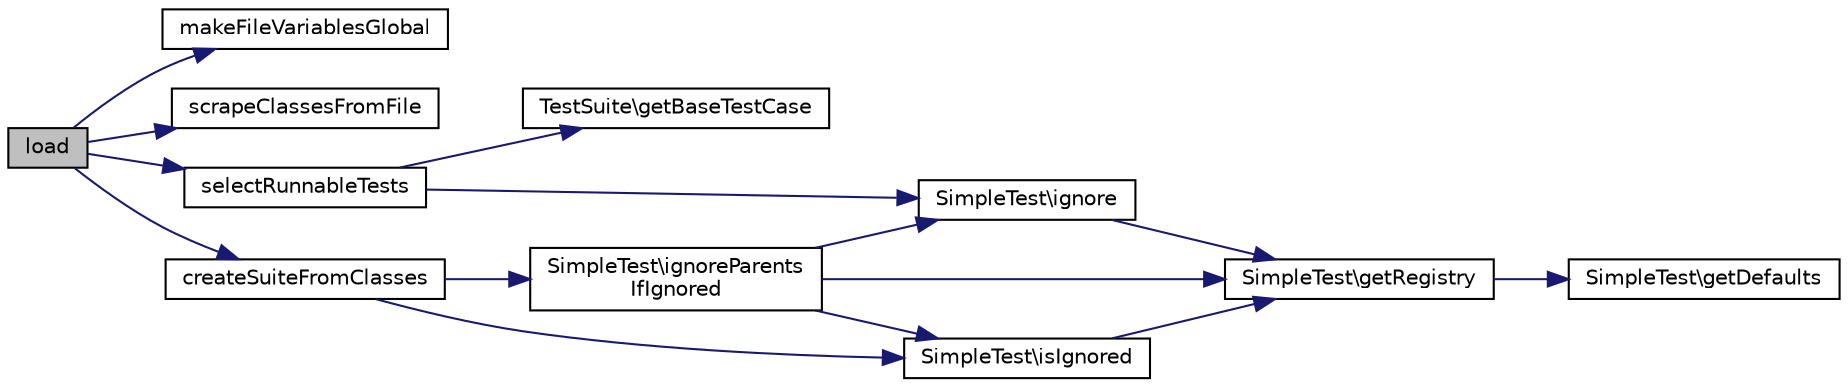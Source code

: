 digraph "load"
{
  edge [fontname="Helvetica",fontsize="10",labelfontname="Helvetica",labelfontsize="10"];
  node [fontname="Helvetica",fontsize="10",shape=record];
  rankdir="LR";
  Node1 [label="load",height=0.2,width=0.4,color="black", fillcolor="grey75", style="filled" fontcolor="black"];
  Node1 -> Node2 [color="midnightblue",fontsize="10",style="solid",fontname="Helvetica"];
  Node2 [label="makeFileVariablesGlobal",height=0.2,width=0.4,color="black", fillcolor="white", style="filled",URL="$class_simple_file_loader.html#a71619840b718449fa05738b5f6692083"];
  Node1 -> Node3 [color="midnightblue",fontsize="10",style="solid",fontname="Helvetica"];
  Node3 [label="scrapeClassesFromFile",height=0.2,width=0.4,color="black", fillcolor="white", style="filled",URL="$class_simple_file_loader.html#a6f59385e5d2ab1fa5c49d5923aef5525"];
  Node1 -> Node4 [color="midnightblue",fontsize="10",style="solid",fontname="Helvetica"];
  Node4 [label="selectRunnableTests",height=0.2,width=0.4,color="black", fillcolor="white", style="filled",URL="$class_simple_file_loader.html#a2c7b174f26d67220acfec2a92dff431b"];
  Node4 -> Node5 [color="midnightblue",fontsize="10",style="solid",fontname="Helvetica"];
  Node5 [label="TestSuite\\getBaseTestCase",height=0.2,width=0.4,color="black", fillcolor="white", style="filled",URL="$class_test_suite.html#acaab296f882d579a30db660cdf010a57"];
  Node4 -> Node6 [color="midnightblue",fontsize="10",style="solid",fontname="Helvetica"];
  Node6 [label="SimpleTest\\ignore",height=0.2,width=0.4,color="black", fillcolor="white", style="filled",URL="$class_simple_test.html#af9bf1ea85a923c8638fe1b43875091d2"];
  Node6 -> Node7 [color="midnightblue",fontsize="10",style="solid",fontname="Helvetica"];
  Node7 [label="SimpleTest\\getRegistry",height=0.2,width=0.4,color="black", fillcolor="white", style="filled",URL="$class_simple_test.html#a91320adbec8b564c37b40a29aa9df772"];
  Node7 -> Node8 [color="midnightblue",fontsize="10",style="solid",fontname="Helvetica"];
  Node8 [label="SimpleTest\\getDefaults",height=0.2,width=0.4,color="black", fillcolor="white", style="filled",URL="$class_simple_test.html#a82efa1571705e561b8bae6b73060945d"];
  Node1 -> Node9 [color="midnightblue",fontsize="10",style="solid",fontname="Helvetica"];
  Node9 [label="createSuiteFromClasses",height=0.2,width=0.4,color="black", fillcolor="white", style="filled",URL="$class_simple_file_loader.html#aeb592bc1ab51e414ff57a38d543c71de"];
  Node9 -> Node10 [color="midnightblue",fontsize="10",style="solid",fontname="Helvetica"];
  Node10 [label="SimpleTest\\ignoreParents\lIfIgnored",height=0.2,width=0.4,color="black", fillcolor="white", style="filled",URL="$class_simple_test.html#acee845308a88b8dfd7cb2557435ede7b"];
  Node10 -> Node7 [color="midnightblue",fontsize="10",style="solid",fontname="Helvetica"];
  Node10 -> Node11 [color="midnightblue",fontsize="10",style="solid",fontname="Helvetica"];
  Node11 [label="SimpleTest\\isIgnored",height=0.2,width=0.4,color="black", fillcolor="white", style="filled",URL="$class_simple_test.html#ac7968d155ff53699b39d50b3433fb216"];
  Node11 -> Node7 [color="midnightblue",fontsize="10",style="solid",fontname="Helvetica"];
  Node10 -> Node6 [color="midnightblue",fontsize="10",style="solid",fontname="Helvetica"];
  Node9 -> Node11 [color="midnightblue",fontsize="10",style="solid",fontname="Helvetica"];
}
